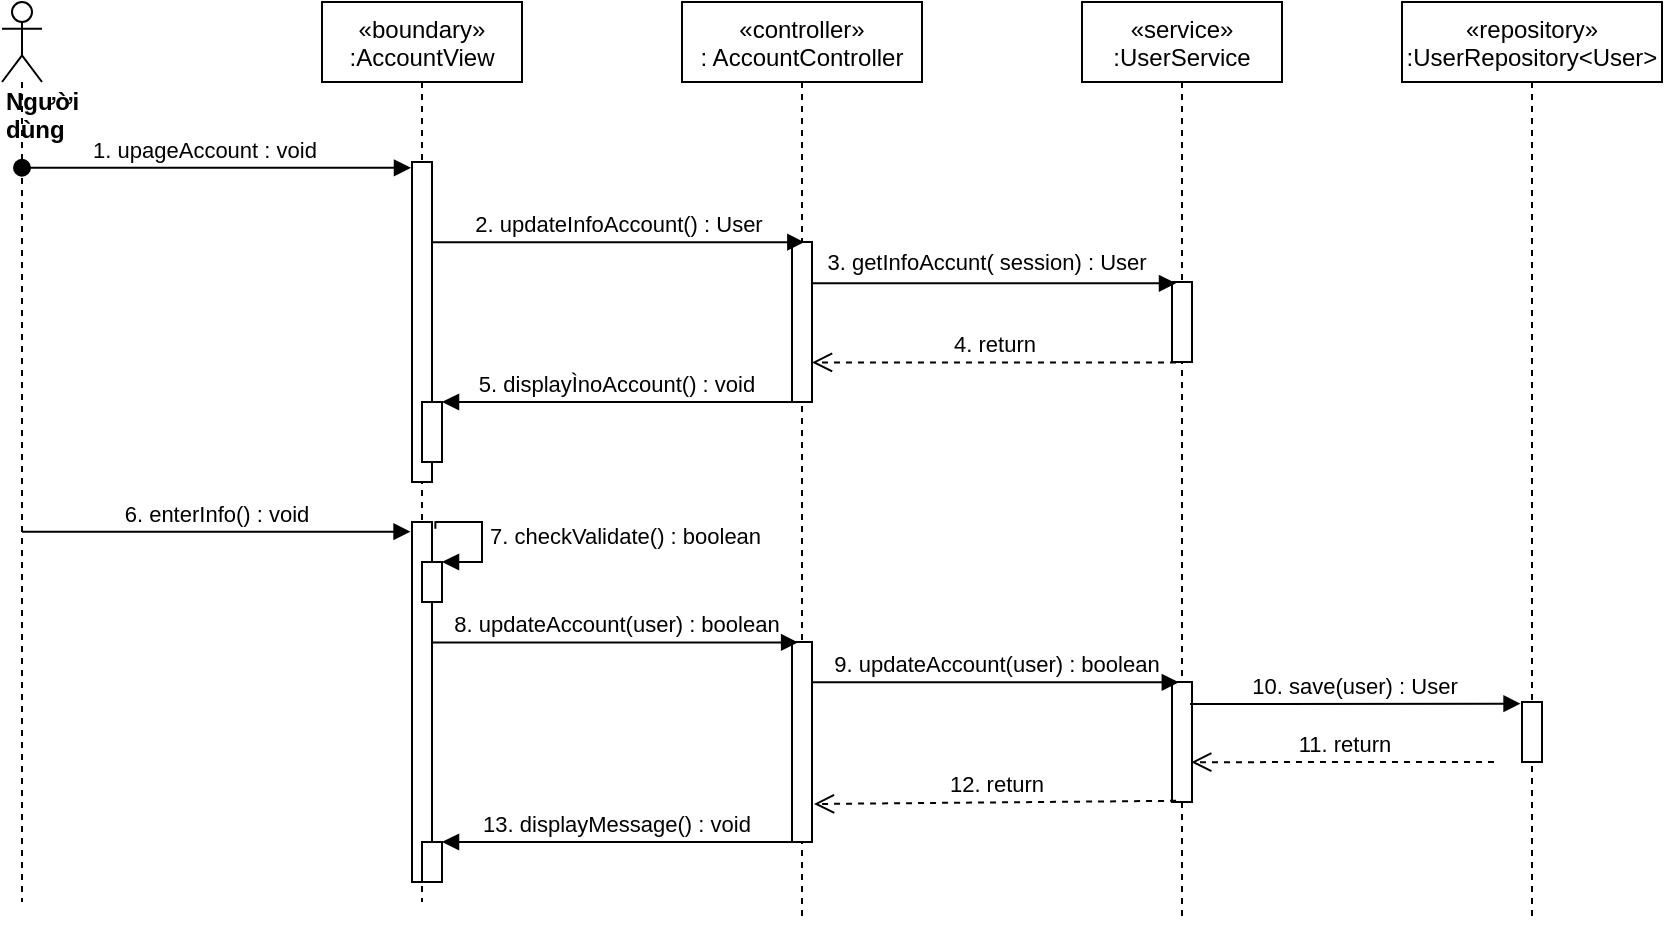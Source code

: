 <mxfile version="14.6.13" type="device"><diagram id="kgpKYQtTHZ0yAKxKKP6v" name="Page-1"><mxGraphModel dx="1108" dy="425" grid="1" gridSize="10" guides="1" tooltips="1" connect="1" arrows="1" fold="1" page="1" pageScale="1" pageWidth="850" pageHeight="1100" math="0" shadow="0"><root><mxCell id="0"/><mxCell id="1" parent="0"/><mxCell id="cm-e9RdBKjdfD5Plnjkp-1" value="«boundary»&#10;:AccountView" style="shape=umlLifeline;perimeter=lifelinePerimeter;container=1;collapsible=0;recursiveResize=0;rounded=0;shadow=0;strokeWidth=1;" parent="1" vertex="1"><mxGeometry x="260" y="80" width="100" height="450" as="geometry"/></mxCell><mxCell id="cm-e9RdBKjdfD5Plnjkp-2" value="" style="points=[];perimeter=orthogonalPerimeter;rounded=0;shadow=0;strokeWidth=1;" parent="cm-e9RdBKjdfD5Plnjkp-1" vertex="1"><mxGeometry x="45" y="80" width="10" height="160" as="geometry"/></mxCell><mxCell id="cm-e9RdBKjdfD5Plnjkp-23" value="" style="html=1;points=[];perimeter=orthogonalPerimeter;" parent="cm-e9RdBKjdfD5Plnjkp-1" vertex="1"><mxGeometry x="45" y="260" width="10" height="180" as="geometry"/></mxCell><mxCell id="cm-e9RdBKjdfD5Plnjkp-3" value="«controller»&#10;: AccountController" style="shape=umlLifeline;perimeter=lifelinePerimeter;container=1;collapsible=0;recursiveResize=0;rounded=0;shadow=0;strokeWidth=1;" parent="1" vertex="1"><mxGeometry x="440" y="80" width="120" height="460" as="geometry"/></mxCell><mxCell id="cm-e9RdBKjdfD5Plnjkp-4" value="" style="points=[];perimeter=orthogonalPerimeter;rounded=0;shadow=0;strokeWidth=1;" parent="cm-e9RdBKjdfD5Plnjkp-3" vertex="1"><mxGeometry x="55" y="120" width="10" height="80" as="geometry"/></mxCell><mxCell id="cm-e9RdBKjdfD5Plnjkp-24" value="" style="html=1;points=[];perimeter=orthogonalPerimeter;" parent="cm-e9RdBKjdfD5Plnjkp-3" vertex="1"><mxGeometry x="55" y="320" width="10" height="100" as="geometry"/></mxCell><mxCell id="cm-e9RdBKjdfD5Plnjkp-5" value="&lt;div&gt;&lt;b&gt;Người dùng&lt;/b&gt;&lt;/div&gt;" style="shape=umlLifeline;participant=umlActor;perimeter=lifelinePerimeter;whiteSpace=wrap;html=1;container=1;collapsible=0;recursiveResize=0;verticalAlign=top;spacingTop=36;outlineConnect=0;align=left;" parent="1" vertex="1"><mxGeometry x="100" y="80" width="20" height="450" as="geometry"/></mxCell><mxCell id="cm-e9RdBKjdfD5Plnjkp-6" value="1. upageAccount : void" style="verticalAlign=bottom;startArrow=oval;endArrow=block;startSize=8;shadow=0;strokeWidth=1;entryX=-0.05;entryY=0.018;entryDx=0;entryDy=0;entryPerimeter=0;" parent="1" source="cm-e9RdBKjdfD5Plnjkp-5" target="cm-e9RdBKjdfD5Plnjkp-2" edge="1"><mxGeometry x="-0.06" relative="1" as="geometry"><mxPoint x="100" y="170" as="sourcePoint"/><mxPoint as="offset"/></mxGeometry></mxCell><mxCell id="cm-e9RdBKjdfD5Plnjkp-7" value="«service»&#10;:UserService" style="shape=umlLifeline;perimeter=lifelinePerimeter;container=1;collapsible=0;recursiveResize=0;rounded=0;shadow=0;strokeWidth=1;" parent="1" vertex="1"><mxGeometry x="640" y="80" width="100" height="460" as="geometry"/></mxCell><mxCell id="cm-e9RdBKjdfD5Plnjkp-8" value="" style="points=[];perimeter=orthogonalPerimeter;rounded=0;shadow=0;strokeWidth=1;" parent="cm-e9RdBKjdfD5Plnjkp-7" vertex="1"><mxGeometry x="45" y="140" width="10" height="40" as="geometry"/></mxCell><mxCell id="cm-e9RdBKjdfD5Plnjkp-26" value="" style="html=1;points=[];perimeter=orthogonalPerimeter;" parent="cm-e9RdBKjdfD5Plnjkp-7" vertex="1"><mxGeometry x="45" y="340" width="10" height="60" as="geometry"/></mxCell><mxCell id="cm-e9RdBKjdfD5Plnjkp-9" value="2. updateInfoAccount() : User" style="html=1;verticalAlign=bottom;endArrow=block;entryX=0.617;entryY=0.001;entryDx=0;entryDy=0;entryPerimeter=0;" parent="1" source="cm-e9RdBKjdfD5Plnjkp-2" target="cm-e9RdBKjdfD5Plnjkp-4" edge="1"><mxGeometry width="80" relative="1" as="geometry"><mxPoint x="320" y="248" as="sourcePoint"/><mxPoint x="500" y="210" as="targetPoint"/></mxGeometry></mxCell><mxCell id="cm-e9RdBKjdfD5Plnjkp-10" value="" style="html=1;verticalAlign=bottom;endArrow=block;entryX=0.2;entryY=0.017;entryDx=0;entryDy=0;entryPerimeter=0;" parent="1" source="cm-e9RdBKjdfD5Plnjkp-4" target="cm-e9RdBKjdfD5Plnjkp-8" edge="1"><mxGeometry width="80" relative="1" as="geometry"><mxPoint x="609" y="221.68" as="sourcePoint"/><mxPoint x="770" y="222" as="targetPoint"/></mxGeometry></mxCell><mxCell id="cm-e9RdBKjdfD5Plnjkp-11" value="3. getInfoAccunt( session) : User" style="edgeLabel;html=1;align=center;verticalAlign=middle;resizable=0;points=[];" parent="cm-e9RdBKjdfD5Plnjkp-10" vertex="1" connectable="0"><mxGeometry x="-0.077" y="4" relative="1" as="geometry"><mxPoint x="3" y="-7" as="offset"/></mxGeometry></mxCell><mxCell id="cm-e9RdBKjdfD5Plnjkp-12" value="4. return" style="html=1;verticalAlign=bottom;endArrow=open;dashed=1;endSize=8;exitX=0.2;exitY=1.006;exitDx=0;exitDy=0;exitPerimeter=0;" parent="1" source="cm-e9RdBKjdfD5Plnjkp-8" target="cm-e9RdBKjdfD5Plnjkp-4" edge="1"><mxGeometry relative="1" as="geometry"><mxPoint x="845" y="261.015" as="sourcePoint"/><mxPoint x="610" y="261.015" as="targetPoint"/></mxGeometry></mxCell><mxCell id="cm-e9RdBKjdfD5Plnjkp-13" value="5. displayÌnoAccount() : void" style="verticalAlign=bottom;endArrow=block;shadow=0;strokeWidth=1;" parent="1" source="cm-e9RdBKjdfD5Plnjkp-4" target="cm-e9RdBKjdfD5Plnjkp-14" edge="1"><mxGeometry relative="1" as="geometry"><mxPoint x="550" y="319" as="sourcePoint"/><mxPoint x="340" y="319" as="targetPoint"/></mxGeometry></mxCell><mxCell id="cm-e9RdBKjdfD5Plnjkp-14" value="" style="html=1;points=[];perimeter=orthogonalPerimeter;" parent="1" vertex="1"><mxGeometry x="310" y="280" width="10" height="30" as="geometry"/></mxCell><mxCell id="cm-e9RdBKjdfD5Plnjkp-15" value="«repository»&#10;:UserRepository&lt;User&gt;" style="shape=umlLifeline;perimeter=lifelinePerimeter;container=1;collapsible=0;recursiveResize=0;rounded=0;shadow=0;strokeWidth=1;" parent="1" vertex="1"><mxGeometry x="800" y="80" width="130" height="460" as="geometry"/></mxCell><mxCell id="cm-e9RdBKjdfD5Plnjkp-16" value="" style="points=[];perimeter=orthogonalPerimeter;rounded=0;shadow=0;strokeWidth=1;" parent="cm-e9RdBKjdfD5Plnjkp-15" vertex="1"><mxGeometry x="60" y="350" width="10" height="30" as="geometry"/></mxCell><mxCell id="cm-e9RdBKjdfD5Plnjkp-19" value="6. enterInfo() : void" style="html=1;verticalAlign=bottom;endArrow=block;entryX=-0.072;entryY=0.027;entryDx=0;entryDy=0;entryPerimeter=0;" parent="1" source="cm-e9RdBKjdfD5Plnjkp-5" target="cm-e9RdBKjdfD5Plnjkp-23" edge="1"><mxGeometry width="80" relative="1" as="geometry"><mxPoint x="550" y="320" as="sourcePoint"/><mxPoint x="280" y="320" as="targetPoint"/></mxGeometry></mxCell><mxCell id="cm-e9RdBKjdfD5Plnjkp-20" value="" style="html=1;points=[];perimeter=orthogonalPerimeter;" parent="1" vertex="1"><mxGeometry x="310" y="360" width="10" height="20" as="geometry"/></mxCell><mxCell id="cm-e9RdBKjdfD5Plnjkp-21" value="7. checkValidate() : boolean" style="edgeStyle=orthogonalEdgeStyle;html=1;align=left;spacingLeft=2;endArrow=block;rounded=0;entryX=1;entryY=0;exitX=1.169;exitY=0.019;exitDx=0;exitDy=0;exitPerimeter=0;" parent="1" source="cm-e9RdBKjdfD5Plnjkp-23" target="cm-e9RdBKjdfD5Plnjkp-20" edge="1"><mxGeometry relative="1" as="geometry"><mxPoint x="330" y="340" as="sourcePoint"/><Array as="points"><mxPoint x="317" y="340"/><mxPoint x="340" y="340"/><mxPoint x="340" y="360"/></Array></mxGeometry></mxCell><mxCell id="cm-e9RdBKjdfD5Plnjkp-25" value="8. updateAccount(user) : boolean" style="html=1;verticalAlign=bottom;endArrow=block;entryX=0.307;entryY=0.002;entryDx=0;entryDy=0;entryPerimeter=0;" parent="1" source="cm-e9RdBKjdfD5Plnjkp-23" target="cm-e9RdBKjdfD5Plnjkp-24" edge="1"><mxGeometry width="80" relative="1" as="geometry"><mxPoint x="317" y="400" as="sourcePoint"/><mxPoint x="420" y="360" as="targetPoint"/></mxGeometry></mxCell><mxCell id="cm-e9RdBKjdfD5Plnjkp-27" value="9. updateAccount(user) : boolean" style="html=1;verticalAlign=bottom;endArrow=block;entryX=0.341;entryY=0.003;entryDx=0;entryDy=0;entryPerimeter=0;" parent="1" source="cm-e9RdBKjdfD5Plnjkp-24" target="cm-e9RdBKjdfD5Plnjkp-26" edge="1"><mxGeometry width="80" relative="1" as="geometry"><mxPoint x="520" y="430" as="sourcePoint"/><mxPoint x="600" y="430" as="targetPoint"/></mxGeometry></mxCell><mxCell id="cm-e9RdBKjdfD5Plnjkp-28" value="10. save(user) : User" style="html=1;verticalAlign=bottom;endArrow=block;entryX=-0.072;entryY=0.028;entryDx=0;entryDy=0;entryPerimeter=0;" parent="1" target="cm-e9RdBKjdfD5Plnjkp-16" edge="1"><mxGeometry width="80" relative="1" as="geometry"><mxPoint x="694" y="431" as="sourcePoint"/><mxPoint x="600" y="460" as="targetPoint"/></mxGeometry></mxCell><mxCell id="cm-e9RdBKjdfD5Plnjkp-29" value="11. return" style="html=1;verticalAlign=bottom;endArrow=open;dashed=1;endSize=8;entryX=0.962;entryY=0.668;entryDx=0;entryDy=0;entryPerimeter=0;" parent="1" target="cm-e9RdBKjdfD5Plnjkp-26" edge="1"><mxGeometry relative="1" as="geometry"><mxPoint x="846" y="460" as="sourcePoint"/><mxPoint x="710" y="460" as="targetPoint"/></mxGeometry></mxCell><mxCell id="cm-e9RdBKjdfD5Plnjkp-30" value="12. return" style="html=1;verticalAlign=bottom;endArrow=open;dashed=1;endSize=8;exitX=0.203;exitY=0.99;exitDx=0;exitDy=0;exitPerimeter=0;" parent="1" source="cm-e9RdBKjdfD5Plnjkp-26" edge="1"><mxGeometry relative="1" as="geometry"><mxPoint x="600" y="460" as="sourcePoint"/><mxPoint x="506" y="481" as="targetPoint"/></mxGeometry></mxCell><mxCell id="cm-e9RdBKjdfD5Plnjkp-32" value="13. displayMessage() : void" style="verticalAlign=bottom;endArrow=block;shadow=0;strokeWidth=1;" parent="1" source="cm-e9RdBKjdfD5Plnjkp-24" target="cm-e9RdBKjdfD5Plnjkp-33" edge="1"><mxGeometry relative="1" as="geometry"><mxPoint x="485" y="500" as="sourcePoint"/><mxPoint x="330" y="500" as="targetPoint"/></mxGeometry></mxCell><mxCell id="cm-e9RdBKjdfD5Plnjkp-33" value="" style="html=1;points=[];perimeter=orthogonalPerimeter;" parent="1" vertex="1"><mxGeometry x="310" y="500" width="10" height="20" as="geometry"/></mxCell></root></mxGraphModel></diagram></mxfile>